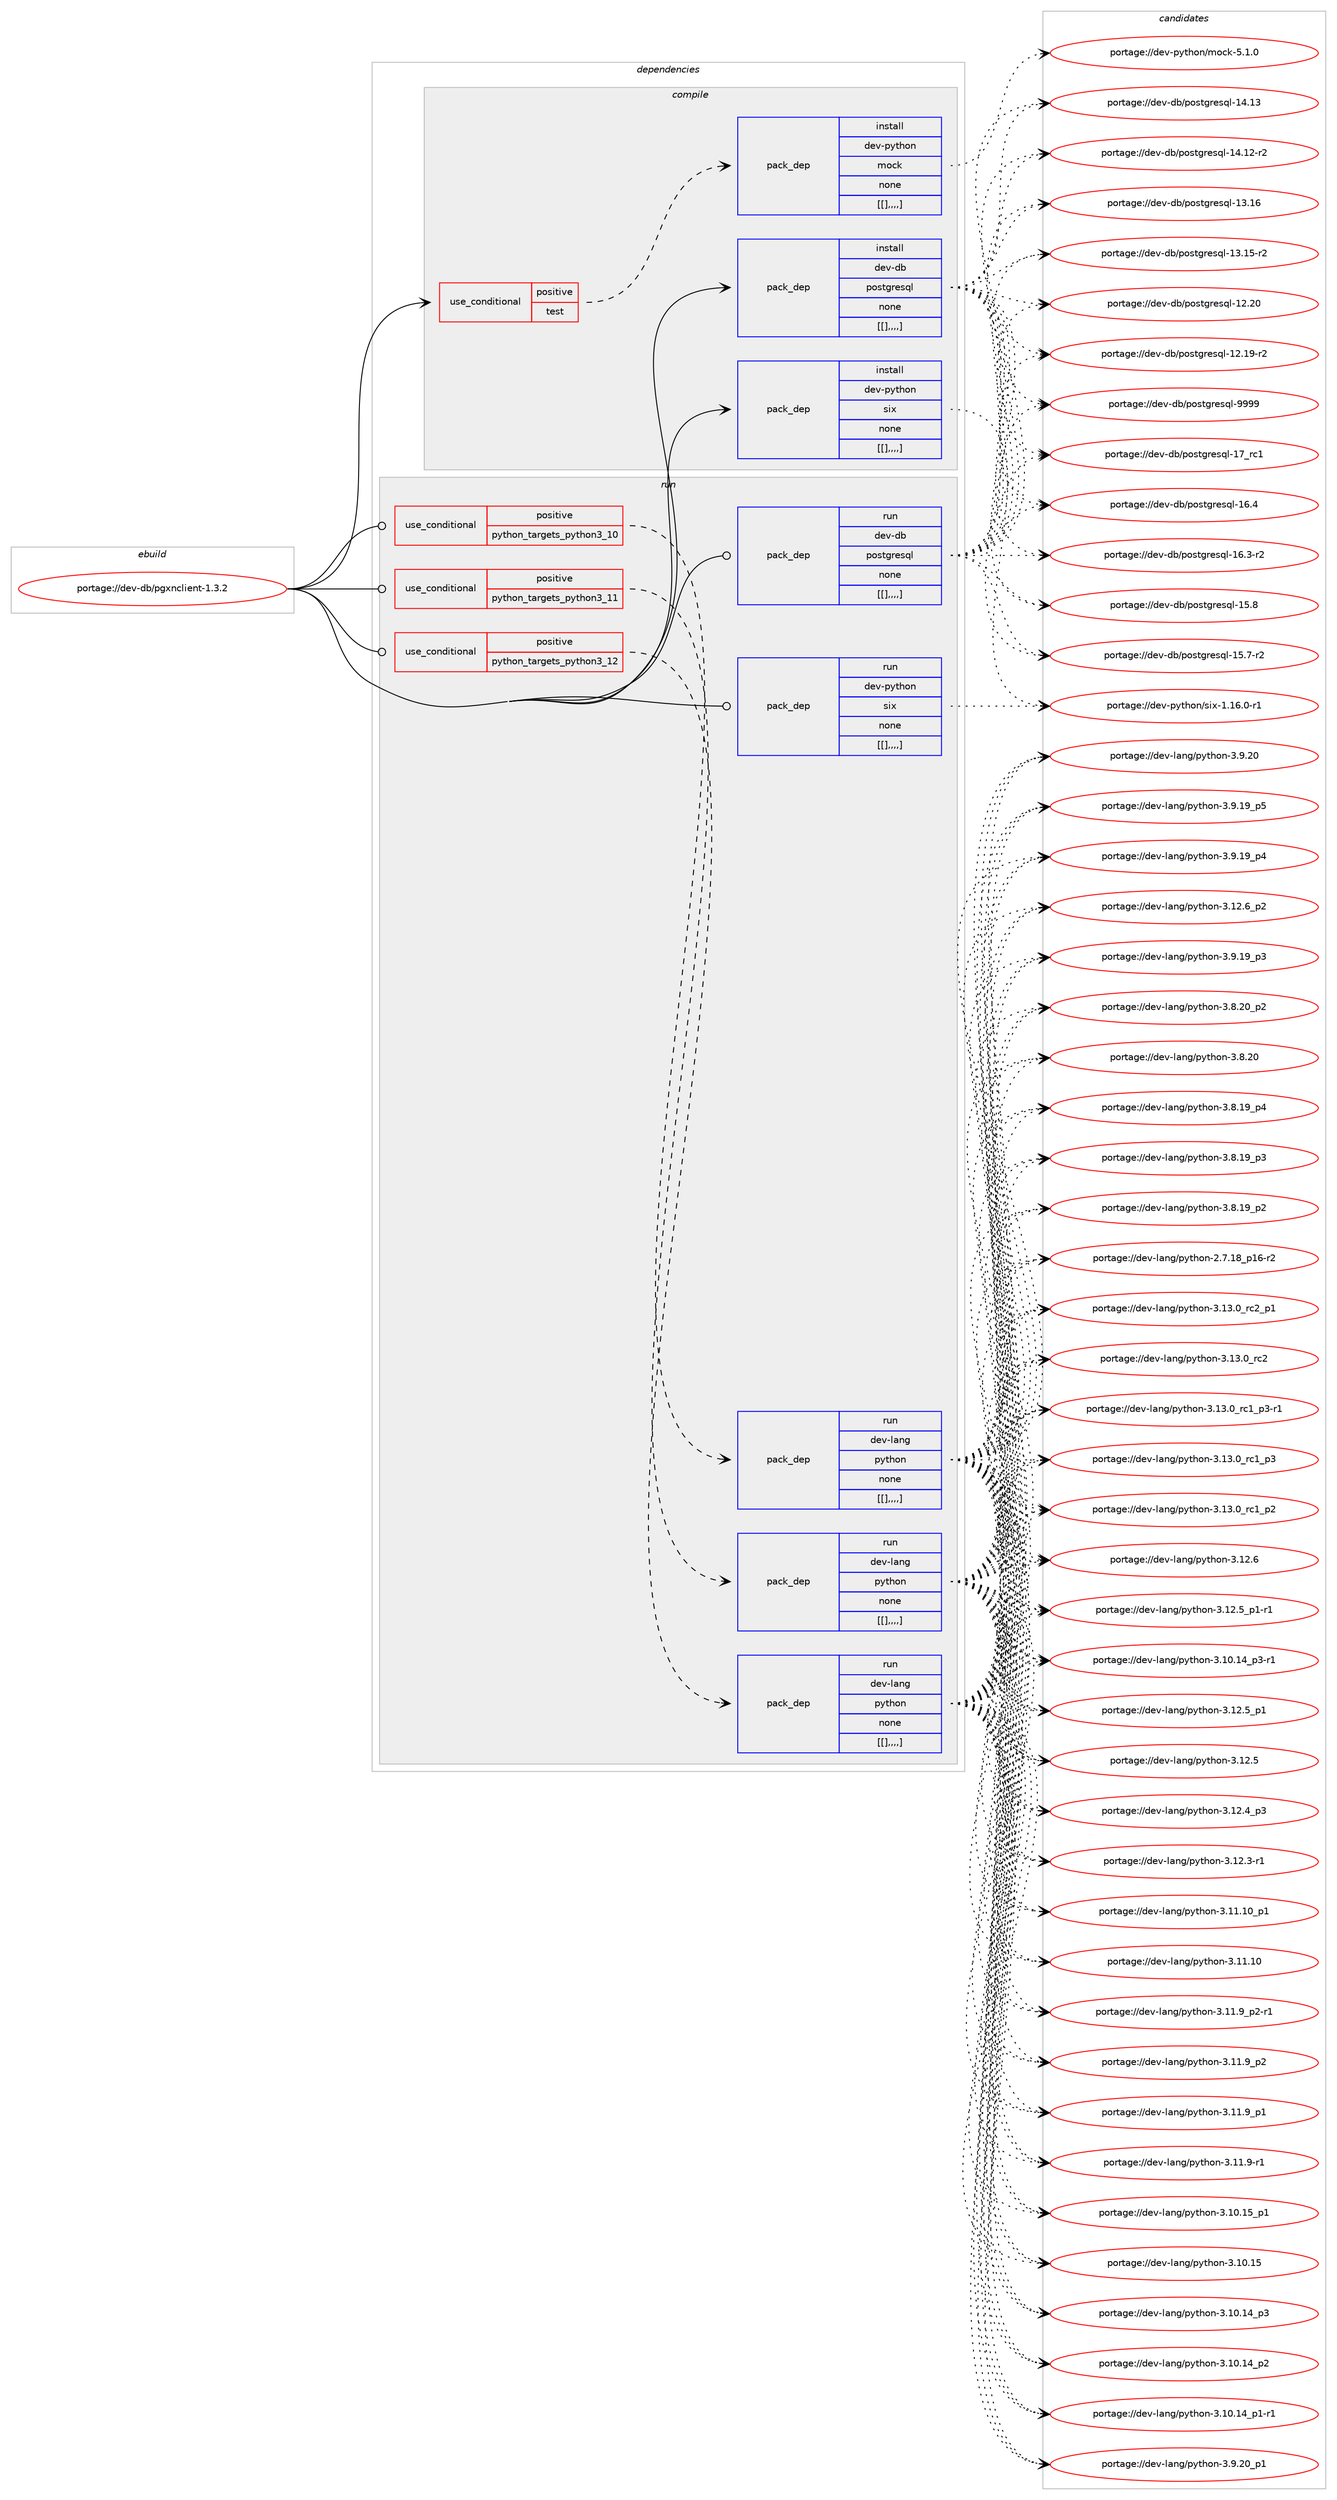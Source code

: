 digraph prolog {

# *************
# Graph options
# *************

newrank=true;
concentrate=true;
compound=true;
graph [rankdir=LR,fontname=Helvetica,fontsize=10,ranksep=1.5];#, ranksep=2.5, nodesep=0.2];
edge  [arrowhead=vee];
node  [fontname=Helvetica,fontsize=10];

# **********
# The ebuild
# **********

subgraph cluster_leftcol {
color=gray;
label=<<i>ebuild</i>>;
id [label="portage://dev-db/pgxnclient-1.3.2", color=red, width=4, href="../dev-db/pgxnclient-1.3.2.svg"];
}

# ****************
# The dependencies
# ****************

subgraph cluster_midcol {
color=gray;
label=<<i>dependencies</i>>;
subgraph cluster_compile {
fillcolor="#eeeeee";
style=filled;
label=<<i>compile</i>>;
subgraph cond18395 {
dependency68870 [label=<<TABLE BORDER="0" CELLBORDER="1" CELLSPACING="0" CELLPADDING="4"><TR><TD ROWSPAN="3" CELLPADDING="10">use_conditional</TD></TR><TR><TD>positive</TD></TR><TR><TD>test</TD></TR></TABLE>>, shape=none, color=red];
subgraph pack49534 {
dependency68871 [label=<<TABLE BORDER="0" CELLBORDER="1" CELLSPACING="0" CELLPADDING="4" WIDTH="220"><TR><TD ROWSPAN="6" CELLPADDING="30">pack_dep</TD></TR><TR><TD WIDTH="110">install</TD></TR><TR><TD>dev-python</TD></TR><TR><TD>mock</TD></TR><TR><TD>none</TD></TR><TR><TD>[[],,,,]</TD></TR></TABLE>>, shape=none, color=blue];
}
dependency68870:e -> dependency68871:w [weight=20,style="dashed",arrowhead="vee"];
}
id:e -> dependency68870:w [weight=20,style="solid",arrowhead="vee"];
subgraph pack49535 {
dependency68872 [label=<<TABLE BORDER="0" CELLBORDER="1" CELLSPACING="0" CELLPADDING="4" WIDTH="220"><TR><TD ROWSPAN="6" CELLPADDING="30">pack_dep</TD></TR><TR><TD WIDTH="110">install</TD></TR><TR><TD>dev-db</TD></TR><TR><TD>postgresql</TD></TR><TR><TD>none</TD></TR><TR><TD>[[],,,,]</TD></TR></TABLE>>, shape=none, color=blue];
}
id:e -> dependency68872:w [weight=20,style="solid",arrowhead="vee"];
subgraph pack49536 {
dependency68873 [label=<<TABLE BORDER="0" CELLBORDER="1" CELLSPACING="0" CELLPADDING="4" WIDTH="220"><TR><TD ROWSPAN="6" CELLPADDING="30">pack_dep</TD></TR><TR><TD WIDTH="110">install</TD></TR><TR><TD>dev-python</TD></TR><TR><TD>six</TD></TR><TR><TD>none</TD></TR><TR><TD>[[],,,,]</TD></TR></TABLE>>, shape=none, color=blue];
}
id:e -> dependency68873:w [weight=20,style="solid",arrowhead="vee"];
}
subgraph cluster_compileandrun {
fillcolor="#eeeeee";
style=filled;
label=<<i>compile and run</i>>;
}
subgraph cluster_run {
fillcolor="#eeeeee";
style=filled;
label=<<i>run</i>>;
subgraph cond18396 {
dependency68874 [label=<<TABLE BORDER="0" CELLBORDER="1" CELLSPACING="0" CELLPADDING="4"><TR><TD ROWSPAN="3" CELLPADDING="10">use_conditional</TD></TR><TR><TD>positive</TD></TR><TR><TD>python_targets_python3_10</TD></TR></TABLE>>, shape=none, color=red];
subgraph pack49537 {
dependency68875 [label=<<TABLE BORDER="0" CELLBORDER="1" CELLSPACING="0" CELLPADDING="4" WIDTH="220"><TR><TD ROWSPAN="6" CELLPADDING="30">pack_dep</TD></TR><TR><TD WIDTH="110">run</TD></TR><TR><TD>dev-lang</TD></TR><TR><TD>python</TD></TR><TR><TD>none</TD></TR><TR><TD>[[],,,,]</TD></TR></TABLE>>, shape=none, color=blue];
}
dependency68874:e -> dependency68875:w [weight=20,style="dashed",arrowhead="vee"];
}
id:e -> dependency68874:w [weight=20,style="solid",arrowhead="odot"];
subgraph cond18397 {
dependency68876 [label=<<TABLE BORDER="0" CELLBORDER="1" CELLSPACING="0" CELLPADDING="4"><TR><TD ROWSPAN="3" CELLPADDING="10">use_conditional</TD></TR><TR><TD>positive</TD></TR><TR><TD>python_targets_python3_11</TD></TR></TABLE>>, shape=none, color=red];
subgraph pack49538 {
dependency68877 [label=<<TABLE BORDER="0" CELLBORDER="1" CELLSPACING="0" CELLPADDING="4" WIDTH="220"><TR><TD ROWSPAN="6" CELLPADDING="30">pack_dep</TD></TR><TR><TD WIDTH="110">run</TD></TR><TR><TD>dev-lang</TD></TR><TR><TD>python</TD></TR><TR><TD>none</TD></TR><TR><TD>[[],,,,]</TD></TR></TABLE>>, shape=none, color=blue];
}
dependency68876:e -> dependency68877:w [weight=20,style="dashed",arrowhead="vee"];
}
id:e -> dependency68876:w [weight=20,style="solid",arrowhead="odot"];
subgraph cond18398 {
dependency68878 [label=<<TABLE BORDER="0" CELLBORDER="1" CELLSPACING="0" CELLPADDING="4"><TR><TD ROWSPAN="3" CELLPADDING="10">use_conditional</TD></TR><TR><TD>positive</TD></TR><TR><TD>python_targets_python3_12</TD></TR></TABLE>>, shape=none, color=red];
subgraph pack49539 {
dependency68879 [label=<<TABLE BORDER="0" CELLBORDER="1" CELLSPACING="0" CELLPADDING="4" WIDTH="220"><TR><TD ROWSPAN="6" CELLPADDING="30">pack_dep</TD></TR><TR><TD WIDTH="110">run</TD></TR><TR><TD>dev-lang</TD></TR><TR><TD>python</TD></TR><TR><TD>none</TD></TR><TR><TD>[[],,,,]</TD></TR></TABLE>>, shape=none, color=blue];
}
dependency68878:e -> dependency68879:w [weight=20,style="dashed",arrowhead="vee"];
}
id:e -> dependency68878:w [weight=20,style="solid",arrowhead="odot"];
subgraph pack49540 {
dependency68880 [label=<<TABLE BORDER="0" CELLBORDER="1" CELLSPACING="0" CELLPADDING="4" WIDTH="220"><TR><TD ROWSPAN="6" CELLPADDING="30">pack_dep</TD></TR><TR><TD WIDTH="110">run</TD></TR><TR><TD>dev-db</TD></TR><TR><TD>postgresql</TD></TR><TR><TD>none</TD></TR><TR><TD>[[],,,,]</TD></TR></TABLE>>, shape=none, color=blue];
}
id:e -> dependency68880:w [weight=20,style="solid",arrowhead="odot"];
subgraph pack49541 {
dependency68881 [label=<<TABLE BORDER="0" CELLBORDER="1" CELLSPACING="0" CELLPADDING="4" WIDTH="220"><TR><TD ROWSPAN="6" CELLPADDING="30">pack_dep</TD></TR><TR><TD WIDTH="110">run</TD></TR><TR><TD>dev-python</TD></TR><TR><TD>six</TD></TR><TR><TD>none</TD></TR><TR><TD>[[],,,,]</TD></TR></TABLE>>, shape=none, color=blue];
}
id:e -> dependency68881:w [weight=20,style="solid",arrowhead="odot"];
}
}

# **************
# The candidates
# **************

subgraph cluster_choices {
rank=same;
color=gray;
label=<<i>candidates</i>>;

subgraph choice49534 {
color=black;
nodesep=1;
choice100101118451121211161041111104710911199107455346494648 [label="portage://dev-python/mock-5.1.0", color=red, width=4,href="../dev-python/mock-5.1.0.svg"];
dependency68871:e -> choice100101118451121211161041111104710911199107455346494648:w [style=dotted,weight="100"];
}
subgraph choice49535 {
color=black;
nodesep=1;
choice1001011184510098471121111151161031141011151131084557575757 [label="portage://dev-db/postgresql-9999", color=red, width=4,href="../dev-db/postgresql-9999.svg"];
choice100101118451009847112111115116103114101115113108454955951149949 [label="portage://dev-db/postgresql-17_rc1", color=red, width=4,href="../dev-db/postgresql-17_rc1.svg"];
choice1001011184510098471121111151161031141011151131084549544652 [label="portage://dev-db/postgresql-16.4", color=red, width=4,href="../dev-db/postgresql-16.4.svg"];
choice10010111845100984711211111511610311410111511310845495446514511450 [label="portage://dev-db/postgresql-16.3-r2", color=red, width=4,href="../dev-db/postgresql-16.3-r2.svg"];
choice1001011184510098471121111151161031141011151131084549534656 [label="portage://dev-db/postgresql-15.8", color=red, width=4,href="../dev-db/postgresql-15.8.svg"];
choice10010111845100984711211111511610311410111511310845495346554511450 [label="portage://dev-db/postgresql-15.7-r2", color=red, width=4,href="../dev-db/postgresql-15.7-r2.svg"];
choice100101118451009847112111115116103114101115113108454952464951 [label="portage://dev-db/postgresql-14.13", color=red, width=4,href="../dev-db/postgresql-14.13.svg"];
choice1001011184510098471121111151161031141011151131084549524649504511450 [label="portage://dev-db/postgresql-14.12-r2", color=red, width=4,href="../dev-db/postgresql-14.12-r2.svg"];
choice100101118451009847112111115116103114101115113108454951464954 [label="portage://dev-db/postgresql-13.16", color=red, width=4,href="../dev-db/postgresql-13.16.svg"];
choice1001011184510098471121111151161031141011151131084549514649534511450 [label="portage://dev-db/postgresql-13.15-r2", color=red, width=4,href="../dev-db/postgresql-13.15-r2.svg"];
choice100101118451009847112111115116103114101115113108454950465048 [label="portage://dev-db/postgresql-12.20", color=red, width=4,href="../dev-db/postgresql-12.20.svg"];
choice1001011184510098471121111151161031141011151131084549504649574511450 [label="portage://dev-db/postgresql-12.19-r2", color=red, width=4,href="../dev-db/postgresql-12.19-r2.svg"];
dependency68872:e -> choice1001011184510098471121111151161031141011151131084557575757:w [style=dotted,weight="100"];
dependency68872:e -> choice100101118451009847112111115116103114101115113108454955951149949:w [style=dotted,weight="100"];
dependency68872:e -> choice1001011184510098471121111151161031141011151131084549544652:w [style=dotted,weight="100"];
dependency68872:e -> choice10010111845100984711211111511610311410111511310845495446514511450:w [style=dotted,weight="100"];
dependency68872:e -> choice1001011184510098471121111151161031141011151131084549534656:w [style=dotted,weight="100"];
dependency68872:e -> choice10010111845100984711211111511610311410111511310845495346554511450:w [style=dotted,weight="100"];
dependency68872:e -> choice100101118451009847112111115116103114101115113108454952464951:w [style=dotted,weight="100"];
dependency68872:e -> choice1001011184510098471121111151161031141011151131084549524649504511450:w [style=dotted,weight="100"];
dependency68872:e -> choice100101118451009847112111115116103114101115113108454951464954:w [style=dotted,weight="100"];
dependency68872:e -> choice1001011184510098471121111151161031141011151131084549514649534511450:w [style=dotted,weight="100"];
dependency68872:e -> choice100101118451009847112111115116103114101115113108454950465048:w [style=dotted,weight="100"];
dependency68872:e -> choice1001011184510098471121111151161031141011151131084549504649574511450:w [style=dotted,weight="100"];
}
subgraph choice49536 {
color=black;
nodesep=1;
choice1001011184511212111610411111047115105120454946495446484511449 [label="portage://dev-python/six-1.16.0-r1", color=red, width=4,href="../dev-python/six-1.16.0-r1.svg"];
dependency68873:e -> choice1001011184511212111610411111047115105120454946495446484511449:w [style=dotted,weight="100"];
}
subgraph choice49537 {
color=black;
nodesep=1;
choice100101118451089711010347112121116104111110455146495146489511499509511249 [label="portage://dev-lang/python-3.13.0_rc2_p1", color=red, width=4,href="../dev-lang/python-3.13.0_rc2_p1.svg"];
choice10010111845108971101034711212111610411111045514649514648951149950 [label="portage://dev-lang/python-3.13.0_rc2", color=red, width=4,href="../dev-lang/python-3.13.0_rc2.svg"];
choice1001011184510897110103471121211161041111104551464951464895114994995112514511449 [label="portage://dev-lang/python-3.13.0_rc1_p3-r1", color=red, width=4,href="../dev-lang/python-3.13.0_rc1_p3-r1.svg"];
choice100101118451089711010347112121116104111110455146495146489511499499511251 [label="portage://dev-lang/python-3.13.0_rc1_p3", color=red, width=4,href="../dev-lang/python-3.13.0_rc1_p3.svg"];
choice100101118451089711010347112121116104111110455146495146489511499499511250 [label="portage://dev-lang/python-3.13.0_rc1_p2", color=red, width=4,href="../dev-lang/python-3.13.0_rc1_p2.svg"];
choice100101118451089711010347112121116104111110455146495046549511250 [label="portage://dev-lang/python-3.12.6_p2", color=red, width=4,href="../dev-lang/python-3.12.6_p2.svg"];
choice10010111845108971101034711212111610411111045514649504654 [label="portage://dev-lang/python-3.12.6", color=red, width=4,href="../dev-lang/python-3.12.6.svg"];
choice1001011184510897110103471121211161041111104551464950465395112494511449 [label="portage://dev-lang/python-3.12.5_p1-r1", color=red, width=4,href="../dev-lang/python-3.12.5_p1-r1.svg"];
choice100101118451089711010347112121116104111110455146495046539511249 [label="portage://dev-lang/python-3.12.5_p1", color=red, width=4,href="../dev-lang/python-3.12.5_p1.svg"];
choice10010111845108971101034711212111610411111045514649504653 [label="portage://dev-lang/python-3.12.5", color=red, width=4,href="../dev-lang/python-3.12.5.svg"];
choice100101118451089711010347112121116104111110455146495046529511251 [label="portage://dev-lang/python-3.12.4_p3", color=red, width=4,href="../dev-lang/python-3.12.4_p3.svg"];
choice100101118451089711010347112121116104111110455146495046514511449 [label="portage://dev-lang/python-3.12.3-r1", color=red, width=4,href="../dev-lang/python-3.12.3-r1.svg"];
choice10010111845108971101034711212111610411111045514649494649489511249 [label="portage://dev-lang/python-3.11.10_p1", color=red, width=4,href="../dev-lang/python-3.11.10_p1.svg"];
choice1001011184510897110103471121211161041111104551464949464948 [label="portage://dev-lang/python-3.11.10", color=red, width=4,href="../dev-lang/python-3.11.10.svg"];
choice1001011184510897110103471121211161041111104551464949465795112504511449 [label="portage://dev-lang/python-3.11.9_p2-r1", color=red, width=4,href="../dev-lang/python-3.11.9_p2-r1.svg"];
choice100101118451089711010347112121116104111110455146494946579511250 [label="portage://dev-lang/python-3.11.9_p2", color=red, width=4,href="../dev-lang/python-3.11.9_p2.svg"];
choice100101118451089711010347112121116104111110455146494946579511249 [label="portage://dev-lang/python-3.11.9_p1", color=red, width=4,href="../dev-lang/python-3.11.9_p1.svg"];
choice100101118451089711010347112121116104111110455146494946574511449 [label="portage://dev-lang/python-3.11.9-r1", color=red, width=4,href="../dev-lang/python-3.11.9-r1.svg"];
choice10010111845108971101034711212111610411111045514649484649539511249 [label="portage://dev-lang/python-3.10.15_p1", color=red, width=4,href="../dev-lang/python-3.10.15_p1.svg"];
choice1001011184510897110103471121211161041111104551464948464953 [label="portage://dev-lang/python-3.10.15", color=red, width=4,href="../dev-lang/python-3.10.15.svg"];
choice100101118451089711010347112121116104111110455146494846495295112514511449 [label="portage://dev-lang/python-3.10.14_p3-r1", color=red, width=4,href="../dev-lang/python-3.10.14_p3-r1.svg"];
choice10010111845108971101034711212111610411111045514649484649529511251 [label="portage://dev-lang/python-3.10.14_p3", color=red, width=4,href="../dev-lang/python-3.10.14_p3.svg"];
choice10010111845108971101034711212111610411111045514649484649529511250 [label="portage://dev-lang/python-3.10.14_p2", color=red, width=4,href="../dev-lang/python-3.10.14_p2.svg"];
choice100101118451089711010347112121116104111110455146494846495295112494511449 [label="portage://dev-lang/python-3.10.14_p1-r1", color=red, width=4,href="../dev-lang/python-3.10.14_p1-r1.svg"];
choice100101118451089711010347112121116104111110455146574650489511249 [label="portage://dev-lang/python-3.9.20_p1", color=red, width=4,href="../dev-lang/python-3.9.20_p1.svg"];
choice10010111845108971101034711212111610411111045514657465048 [label="portage://dev-lang/python-3.9.20", color=red, width=4,href="../dev-lang/python-3.9.20.svg"];
choice100101118451089711010347112121116104111110455146574649579511253 [label="portage://dev-lang/python-3.9.19_p5", color=red, width=4,href="../dev-lang/python-3.9.19_p5.svg"];
choice100101118451089711010347112121116104111110455146574649579511252 [label="portage://dev-lang/python-3.9.19_p4", color=red, width=4,href="../dev-lang/python-3.9.19_p4.svg"];
choice100101118451089711010347112121116104111110455146574649579511251 [label="portage://dev-lang/python-3.9.19_p3", color=red, width=4,href="../dev-lang/python-3.9.19_p3.svg"];
choice100101118451089711010347112121116104111110455146564650489511250 [label="portage://dev-lang/python-3.8.20_p2", color=red, width=4,href="../dev-lang/python-3.8.20_p2.svg"];
choice10010111845108971101034711212111610411111045514656465048 [label="portage://dev-lang/python-3.8.20", color=red, width=4,href="../dev-lang/python-3.8.20.svg"];
choice100101118451089711010347112121116104111110455146564649579511252 [label="portage://dev-lang/python-3.8.19_p4", color=red, width=4,href="../dev-lang/python-3.8.19_p4.svg"];
choice100101118451089711010347112121116104111110455146564649579511251 [label="portage://dev-lang/python-3.8.19_p3", color=red, width=4,href="../dev-lang/python-3.8.19_p3.svg"];
choice100101118451089711010347112121116104111110455146564649579511250 [label="portage://dev-lang/python-3.8.19_p2", color=red, width=4,href="../dev-lang/python-3.8.19_p2.svg"];
choice100101118451089711010347112121116104111110455046554649569511249544511450 [label="portage://dev-lang/python-2.7.18_p16-r2", color=red, width=4,href="../dev-lang/python-2.7.18_p16-r2.svg"];
dependency68875:e -> choice100101118451089711010347112121116104111110455146495146489511499509511249:w [style=dotted,weight="100"];
dependency68875:e -> choice10010111845108971101034711212111610411111045514649514648951149950:w [style=dotted,weight="100"];
dependency68875:e -> choice1001011184510897110103471121211161041111104551464951464895114994995112514511449:w [style=dotted,weight="100"];
dependency68875:e -> choice100101118451089711010347112121116104111110455146495146489511499499511251:w [style=dotted,weight="100"];
dependency68875:e -> choice100101118451089711010347112121116104111110455146495146489511499499511250:w [style=dotted,weight="100"];
dependency68875:e -> choice100101118451089711010347112121116104111110455146495046549511250:w [style=dotted,weight="100"];
dependency68875:e -> choice10010111845108971101034711212111610411111045514649504654:w [style=dotted,weight="100"];
dependency68875:e -> choice1001011184510897110103471121211161041111104551464950465395112494511449:w [style=dotted,weight="100"];
dependency68875:e -> choice100101118451089711010347112121116104111110455146495046539511249:w [style=dotted,weight="100"];
dependency68875:e -> choice10010111845108971101034711212111610411111045514649504653:w [style=dotted,weight="100"];
dependency68875:e -> choice100101118451089711010347112121116104111110455146495046529511251:w [style=dotted,weight="100"];
dependency68875:e -> choice100101118451089711010347112121116104111110455146495046514511449:w [style=dotted,weight="100"];
dependency68875:e -> choice10010111845108971101034711212111610411111045514649494649489511249:w [style=dotted,weight="100"];
dependency68875:e -> choice1001011184510897110103471121211161041111104551464949464948:w [style=dotted,weight="100"];
dependency68875:e -> choice1001011184510897110103471121211161041111104551464949465795112504511449:w [style=dotted,weight="100"];
dependency68875:e -> choice100101118451089711010347112121116104111110455146494946579511250:w [style=dotted,weight="100"];
dependency68875:e -> choice100101118451089711010347112121116104111110455146494946579511249:w [style=dotted,weight="100"];
dependency68875:e -> choice100101118451089711010347112121116104111110455146494946574511449:w [style=dotted,weight="100"];
dependency68875:e -> choice10010111845108971101034711212111610411111045514649484649539511249:w [style=dotted,weight="100"];
dependency68875:e -> choice1001011184510897110103471121211161041111104551464948464953:w [style=dotted,weight="100"];
dependency68875:e -> choice100101118451089711010347112121116104111110455146494846495295112514511449:w [style=dotted,weight="100"];
dependency68875:e -> choice10010111845108971101034711212111610411111045514649484649529511251:w [style=dotted,weight="100"];
dependency68875:e -> choice10010111845108971101034711212111610411111045514649484649529511250:w [style=dotted,weight="100"];
dependency68875:e -> choice100101118451089711010347112121116104111110455146494846495295112494511449:w [style=dotted,weight="100"];
dependency68875:e -> choice100101118451089711010347112121116104111110455146574650489511249:w [style=dotted,weight="100"];
dependency68875:e -> choice10010111845108971101034711212111610411111045514657465048:w [style=dotted,weight="100"];
dependency68875:e -> choice100101118451089711010347112121116104111110455146574649579511253:w [style=dotted,weight="100"];
dependency68875:e -> choice100101118451089711010347112121116104111110455146574649579511252:w [style=dotted,weight="100"];
dependency68875:e -> choice100101118451089711010347112121116104111110455146574649579511251:w [style=dotted,weight="100"];
dependency68875:e -> choice100101118451089711010347112121116104111110455146564650489511250:w [style=dotted,weight="100"];
dependency68875:e -> choice10010111845108971101034711212111610411111045514656465048:w [style=dotted,weight="100"];
dependency68875:e -> choice100101118451089711010347112121116104111110455146564649579511252:w [style=dotted,weight="100"];
dependency68875:e -> choice100101118451089711010347112121116104111110455146564649579511251:w [style=dotted,weight="100"];
dependency68875:e -> choice100101118451089711010347112121116104111110455146564649579511250:w [style=dotted,weight="100"];
dependency68875:e -> choice100101118451089711010347112121116104111110455046554649569511249544511450:w [style=dotted,weight="100"];
}
subgraph choice49538 {
color=black;
nodesep=1;
choice100101118451089711010347112121116104111110455146495146489511499509511249 [label="portage://dev-lang/python-3.13.0_rc2_p1", color=red, width=4,href="../dev-lang/python-3.13.0_rc2_p1.svg"];
choice10010111845108971101034711212111610411111045514649514648951149950 [label="portage://dev-lang/python-3.13.0_rc2", color=red, width=4,href="../dev-lang/python-3.13.0_rc2.svg"];
choice1001011184510897110103471121211161041111104551464951464895114994995112514511449 [label="portage://dev-lang/python-3.13.0_rc1_p3-r1", color=red, width=4,href="../dev-lang/python-3.13.0_rc1_p3-r1.svg"];
choice100101118451089711010347112121116104111110455146495146489511499499511251 [label="portage://dev-lang/python-3.13.0_rc1_p3", color=red, width=4,href="../dev-lang/python-3.13.0_rc1_p3.svg"];
choice100101118451089711010347112121116104111110455146495146489511499499511250 [label="portage://dev-lang/python-3.13.0_rc1_p2", color=red, width=4,href="../dev-lang/python-3.13.0_rc1_p2.svg"];
choice100101118451089711010347112121116104111110455146495046549511250 [label="portage://dev-lang/python-3.12.6_p2", color=red, width=4,href="../dev-lang/python-3.12.6_p2.svg"];
choice10010111845108971101034711212111610411111045514649504654 [label="portage://dev-lang/python-3.12.6", color=red, width=4,href="../dev-lang/python-3.12.6.svg"];
choice1001011184510897110103471121211161041111104551464950465395112494511449 [label="portage://dev-lang/python-3.12.5_p1-r1", color=red, width=4,href="../dev-lang/python-3.12.5_p1-r1.svg"];
choice100101118451089711010347112121116104111110455146495046539511249 [label="portage://dev-lang/python-3.12.5_p1", color=red, width=4,href="../dev-lang/python-3.12.5_p1.svg"];
choice10010111845108971101034711212111610411111045514649504653 [label="portage://dev-lang/python-3.12.5", color=red, width=4,href="../dev-lang/python-3.12.5.svg"];
choice100101118451089711010347112121116104111110455146495046529511251 [label="portage://dev-lang/python-3.12.4_p3", color=red, width=4,href="../dev-lang/python-3.12.4_p3.svg"];
choice100101118451089711010347112121116104111110455146495046514511449 [label="portage://dev-lang/python-3.12.3-r1", color=red, width=4,href="../dev-lang/python-3.12.3-r1.svg"];
choice10010111845108971101034711212111610411111045514649494649489511249 [label="portage://dev-lang/python-3.11.10_p1", color=red, width=4,href="../dev-lang/python-3.11.10_p1.svg"];
choice1001011184510897110103471121211161041111104551464949464948 [label="portage://dev-lang/python-3.11.10", color=red, width=4,href="../dev-lang/python-3.11.10.svg"];
choice1001011184510897110103471121211161041111104551464949465795112504511449 [label="portage://dev-lang/python-3.11.9_p2-r1", color=red, width=4,href="../dev-lang/python-3.11.9_p2-r1.svg"];
choice100101118451089711010347112121116104111110455146494946579511250 [label="portage://dev-lang/python-3.11.9_p2", color=red, width=4,href="../dev-lang/python-3.11.9_p2.svg"];
choice100101118451089711010347112121116104111110455146494946579511249 [label="portage://dev-lang/python-3.11.9_p1", color=red, width=4,href="../dev-lang/python-3.11.9_p1.svg"];
choice100101118451089711010347112121116104111110455146494946574511449 [label="portage://dev-lang/python-3.11.9-r1", color=red, width=4,href="../dev-lang/python-3.11.9-r1.svg"];
choice10010111845108971101034711212111610411111045514649484649539511249 [label="portage://dev-lang/python-3.10.15_p1", color=red, width=4,href="../dev-lang/python-3.10.15_p1.svg"];
choice1001011184510897110103471121211161041111104551464948464953 [label="portage://dev-lang/python-3.10.15", color=red, width=4,href="../dev-lang/python-3.10.15.svg"];
choice100101118451089711010347112121116104111110455146494846495295112514511449 [label="portage://dev-lang/python-3.10.14_p3-r1", color=red, width=4,href="../dev-lang/python-3.10.14_p3-r1.svg"];
choice10010111845108971101034711212111610411111045514649484649529511251 [label="portage://dev-lang/python-3.10.14_p3", color=red, width=4,href="../dev-lang/python-3.10.14_p3.svg"];
choice10010111845108971101034711212111610411111045514649484649529511250 [label="portage://dev-lang/python-3.10.14_p2", color=red, width=4,href="../dev-lang/python-3.10.14_p2.svg"];
choice100101118451089711010347112121116104111110455146494846495295112494511449 [label="portage://dev-lang/python-3.10.14_p1-r1", color=red, width=4,href="../dev-lang/python-3.10.14_p1-r1.svg"];
choice100101118451089711010347112121116104111110455146574650489511249 [label="portage://dev-lang/python-3.9.20_p1", color=red, width=4,href="../dev-lang/python-3.9.20_p1.svg"];
choice10010111845108971101034711212111610411111045514657465048 [label="portage://dev-lang/python-3.9.20", color=red, width=4,href="../dev-lang/python-3.9.20.svg"];
choice100101118451089711010347112121116104111110455146574649579511253 [label="portage://dev-lang/python-3.9.19_p5", color=red, width=4,href="../dev-lang/python-3.9.19_p5.svg"];
choice100101118451089711010347112121116104111110455146574649579511252 [label="portage://dev-lang/python-3.9.19_p4", color=red, width=4,href="../dev-lang/python-3.9.19_p4.svg"];
choice100101118451089711010347112121116104111110455146574649579511251 [label="portage://dev-lang/python-3.9.19_p3", color=red, width=4,href="../dev-lang/python-3.9.19_p3.svg"];
choice100101118451089711010347112121116104111110455146564650489511250 [label="portage://dev-lang/python-3.8.20_p2", color=red, width=4,href="../dev-lang/python-3.8.20_p2.svg"];
choice10010111845108971101034711212111610411111045514656465048 [label="portage://dev-lang/python-3.8.20", color=red, width=4,href="../dev-lang/python-3.8.20.svg"];
choice100101118451089711010347112121116104111110455146564649579511252 [label="portage://dev-lang/python-3.8.19_p4", color=red, width=4,href="../dev-lang/python-3.8.19_p4.svg"];
choice100101118451089711010347112121116104111110455146564649579511251 [label="portage://dev-lang/python-3.8.19_p3", color=red, width=4,href="../dev-lang/python-3.8.19_p3.svg"];
choice100101118451089711010347112121116104111110455146564649579511250 [label="portage://dev-lang/python-3.8.19_p2", color=red, width=4,href="../dev-lang/python-3.8.19_p2.svg"];
choice100101118451089711010347112121116104111110455046554649569511249544511450 [label="portage://dev-lang/python-2.7.18_p16-r2", color=red, width=4,href="../dev-lang/python-2.7.18_p16-r2.svg"];
dependency68877:e -> choice100101118451089711010347112121116104111110455146495146489511499509511249:w [style=dotted,weight="100"];
dependency68877:e -> choice10010111845108971101034711212111610411111045514649514648951149950:w [style=dotted,weight="100"];
dependency68877:e -> choice1001011184510897110103471121211161041111104551464951464895114994995112514511449:w [style=dotted,weight="100"];
dependency68877:e -> choice100101118451089711010347112121116104111110455146495146489511499499511251:w [style=dotted,weight="100"];
dependency68877:e -> choice100101118451089711010347112121116104111110455146495146489511499499511250:w [style=dotted,weight="100"];
dependency68877:e -> choice100101118451089711010347112121116104111110455146495046549511250:w [style=dotted,weight="100"];
dependency68877:e -> choice10010111845108971101034711212111610411111045514649504654:w [style=dotted,weight="100"];
dependency68877:e -> choice1001011184510897110103471121211161041111104551464950465395112494511449:w [style=dotted,weight="100"];
dependency68877:e -> choice100101118451089711010347112121116104111110455146495046539511249:w [style=dotted,weight="100"];
dependency68877:e -> choice10010111845108971101034711212111610411111045514649504653:w [style=dotted,weight="100"];
dependency68877:e -> choice100101118451089711010347112121116104111110455146495046529511251:w [style=dotted,weight="100"];
dependency68877:e -> choice100101118451089711010347112121116104111110455146495046514511449:w [style=dotted,weight="100"];
dependency68877:e -> choice10010111845108971101034711212111610411111045514649494649489511249:w [style=dotted,weight="100"];
dependency68877:e -> choice1001011184510897110103471121211161041111104551464949464948:w [style=dotted,weight="100"];
dependency68877:e -> choice1001011184510897110103471121211161041111104551464949465795112504511449:w [style=dotted,weight="100"];
dependency68877:e -> choice100101118451089711010347112121116104111110455146494946579511250:w [style=dotted,weight="100"];
dependency68877:e -> choice100101118451089711010347112121116104111110455146494946579511249:w [style=dotted,weight="100"];
dependency68877:e -> choice100101118451089711010347112121116104111110455146494946574511449:w [style=dotted,weight="100"];
dependency68877:e -> choice10010111845108971101034711212111610411111045514649484649539511249:w [style=dotted,weight="100"];
dependency68877:e -> choice1001011184510897110103471121211161041111104551464948464953:w [style=dotted,weight="100"];
dependency68877:e -> choice100101118451089711010347112121116104111110455146494846495295112514511449:w [style=dotted,weight="100"];
dependency68877:e -> choice10010111845108971101034711212111610411111045514649484649529511251:w [style=dotted,weight="100"];
dependency68877:e -> choice10010111845108971101034711212111610411111045514649484649529511250:w [style=dotted,weight="100"];
dependency68877:e -> choice100101118451089711010347112121116104111110455146494846495295112494511449:w [style=dotted,weight="100"];
dependency68877:e -> choice100101118451089711010347112121116104111110455146574650489511249:w [style=dotted,weight="100"];
dependency68877:e -> choice10010111845108971101034711212111610411111045514657465048:w [style=dotted,weight="100"];
dependency68877:e -> choice100101118451089711010347112121116104111110455146574649579511253:w [style=dotted,weight="100"];
dependency68877:e -> choice100101118451089711010347112121116104111110455146574649579511252:w [style=dotted,weight="100"];
dependency68877:e -> choice100101118451089711010347112121116104111110455146574649579511251:w [style=dotted,weight="100"];
dependency68877:e -> choice100101118451089711010347112121116104111110455146564650489511250:w [style=dotted,weight="100"];
dependency68877:e -> choice10010111845108971101034711212111610411111045514656465048:w [style=dotted,weight="100"];
dependency68877:e -> choice100101118451089711010347112121116104111110455146564649579511252:w [style=dotted,weight="100"];
dependency68877:e -> choice100101118451089711010347112121116104111110455146564649579511251:w [style=dotted,weight="100"];
dependency68877:e -> choice100101118451089711010347112121116104111110455146564649579511250:w [style=dotted,weight="100"];
dependency68877:e -> choice100101118451089711010347112121116104111110455046554649569511249544511450:w [style=dotted,weight="100"];
}
subgraph choice49539 {
color=black;
nodesep=1;
choice100101118451089711010347112121116104111110455146495146489511499509511249 [label="portage://dev-lang/python-3.13.0_rc2_p1", color=red, width=4,href="../dev-lang/python-3.13.0_rc2_p1.svg"];
choice10010111845108971101034711212111610411111045514649514648951149950 [label="portage://dev-lang/python-3.13.0_rc2", color=red, width=4,href="../dev-lang/python-3.13.0_rc2.svg"];
choice1001011184510897110103471121211161041111104551464951464895114994995112514511449 [label="portage://dev-lang/python-3.13.0_rc1_p3-r1", color=red, width=4,href="../dev-lang/python-3.13.0_rc1_p3-r1.svg"];
choice100101118451089711010347112121116104111110455146495146489511499499511251 [label="portage://dev-lang/python-3.13.0_rc1_p3", color=red, width=4,href="../dev-lang/python-3.13.0_rc1_p3.svg"];
choice100101118451089711010347112121116104111110455146495146489511499499511250 [label="portage://dev-lang/python-3.13.0_rc1_p2", color=red, width=4,href="../dev-lang/python-3.13.0_rc1_p2.svg"];
choice100101118451089711010347112121116104111110455146495046549511250 [label="portage://dev-lang/python-3.12.6_p2", color=red, width=4,href="../dev-lang/python-3.12.6_p2.svg"];
choice10010111845108971101034711212111610411111045514649504654 [label="portage://dev-lang/python-3.12.6", color=red, width=4,href="../dev-lang/python-3.12.6.svg"];
choice1001011184510897110103471121211161041111104551464950465395112494511449 [label="portage://dev-lang/python-3.12.5_p1-r1", color=red, width=4,href="../dev-lang/python-3.12.5_p1-r1.svg"];
choice100101118451089711010347112121116104111110455146495046539511249 [label="portage://dev-lang/python-3.12.5_p1", color=red, width=4,href="../dev-lang/python-3.12.5_p1.svg"];
choice10010111845108971101034711212111610411111045514649504653 [label="portage://dev-lang/python-3.12.5", color=red, width=4,href="../dev-lang/python-3.12.5.svg"];
choice100101118451089711010347112121116104111110455146495046529511251 [label="portage://dev-lang/python-3.12.4_p3", color=red, width=4,href="../dev-lang/python-3.12.4_p3.svg"];
choice100101118451089711010347112121116104111110455146495046514511449 [label="portage://dev-lang/python-3.12.3-r1", color=red, width=4,href="../dev-lang/python-3.12.3-r1.svg"];
choice10010111845108971101034711212111610411111045514649494649489511249 [label="portage://dev-lang/python-3.11.10_p1", color=red, width=4,href="../dev-lang/python-3.11.10_p1.svg"];
choice1001011184510897110103471121211161041111104551464949464948 [label="portage://dev-lang/python-3.11.10", color=red, width=4,href="../dev-lang/python-3.11.10.svg"];
choice1001011184510897110103471121211161041111104551464949465795112504511449 [label="portage://dev-lang/python-3.11.9_p2-r1", color=red, width=4,href="../dev-lang/python-3.11.9_p2-r1.svg"];
choice100101118451089711010347112121116104111110455146494946579511250 [label="portage://dev-lang/python-3.11.9_p2", color=red, width=4,href="../dev-lang/python-3.11.9_p2.svg"];
choice100101118451089711010347112121116104111110455146494946579511249 [label="portage://dev-lang/python-3.11.9_p1", color=red, width=4,href="../dev-lang/python-3.11.9_p1.svg"];
choice100101118451089711010347112121116104111110455146494946574511449 [label="portage://dev-lang/python-3.11.9-r1", color=red, width=4,href="../dev-lang/python-3.11.9-r1.svg"];
choice10010111845108971101034711212111610411111045514649484649539511249 [label="portage://dev-lang/python-3.10.15_p1", color=red, width=4,href="../dev-lang/python-3.10.15_p1.svg"];
choice1001011184510897110103471121211161041111104551464948464953 [label="portage://dev-lang/python-3.10.15", color=red, width=4,href="../dev-lang/python-3.10.15.svg"];
choice100101118451089711010347112121116104111110455146494846495295112514511449 [label="portage://dev-lang/python-3.10.14_p3-r1", color=red, width=4,href="../dev-lang/python-3.10.14_p3-r1.svg"];
choice10010111845108971101034711212111610411111045514649484649529511251 [label="portage://dev-lang/python-3.10.14_p3", color=red, width=4,href="../dev-lang/python-3.10.14_p3.svg"];
choice10010111845108971101034711212111610411111045514649484649529511250 [label="portage://dev-lang/python-3.10.14_p2", color=red, width=4,href="../dev-lang/python-3.10.14_p2.svg"];
choice100101118451089711010347112121116104111110455146494846495295112494511449 [label="portage://dev-lang/python-3.10.14_p1-r1", color=red, width=4,href="../dev-lang/python-3.10.14_p1-r1.svg"];
choice100101118451089711010347112121116104111110455146574650489511249 [label="portage://dev-lang/python-3.9.20_p1", color=red, width=4,href="../dev-lang/python-3.9.20_p1.svg"];
choice10010111845108971101034711212111610411111045514657465048 [label="portage://dev-lang/python-3.9.20", color=red, width=4,href="../dev-lang/python-3.9.20.svg"];
choice100101118451089711010347112121116104111110455146574649579511253 [label="portage://dev-lang/python-3.9.19_p5", color=red, width=4,href="../dev-lang/python-3.9.19_p5.svg"];
choice100101118451089711010347112121116104111110455146574649579511252 [label="portage://dev-lang/python-3.9.19_p4", color=red, width=4,href="../dev-lang/python-3.9.19_p4.svg"];
choice100101118451089711010347112121116104111110455146574649579511251 [label="portage://dev-lang/python-3.9.19_p3", color=red, width=4,href="../dev-lang/python-3.9.19_p3.svg"];
choice100101118451089711010347112121116104111110455146564650489511250 [label="portage://dev-lang/python-3.8.20_p2", color=red, width=4,href="../dev-lang/python-3.8.20_p2.svg"];
choice10010111845108971101034711212111610411111045514656465048 [label="portage://dev-lang/python-3.8.20", color=red, width=4,href="../dev-lang/python-3.8.20.svg"];
choice100101118451089711010347112121116104111110455146564649579511252 [label="portage://dev-lang/python-3.8.19_p4", color=red, width=4,href="../dev-lang/python-3.8.19_p4.svg"];
choice100101118451089711010347112121116104111110455146564649579511251 [label="portage://dev-lang/python-3.8.19_p3", color=red, width=4,href="../dev-lang/python-3.8.19_p3.svg"];
choice100101118451089711010347112121116104111110455146564649579511250 [label="portage://dev-lang/python-3.8.19_p2", color=red, width=4,href="../dev-lang/python-3.8.19_p2.svg"];
choice100101118451089711010347112121116104111110455046554649569511249544511450 [label="portage://dev-lang/python-2.7.18_p16-r2", color=red, width=4,href="../dev-lang/python-2.7.18_p16-r2.svg"];
dependency68879:e -> choice100101118451089711010347112121116104111110455146495146489511499509511249:w [style=dotted,weight="100"];
dependency68879:e -> choice10010111845108971101034711212111610411111045514649514648951149950:w [style=dotted,weight="100"];
dependency68879:e -> choice1001011184510897110103471121211161041111104551464951464895114994995112514511449:w [style=dotted,weight="100"];
dependency68879:e -> choice100101118451089711010347112121116104111110455146495146489511499499511251:w [style=dotted,weight="100"];
dependency68879:e -> choice100101118451089711010347112121116104111110455146495146489511499499511250:w [style=dotted,weight="100"];
dependency68879:e -> choice100101118451089711010347112121116104111110455146495046549511250:w [style=dotted,weight="100"];
dependency68879:e -> choice10010111845108971101034711212111610411111045514649504654:w [style=dotted,weight="100"];
dependency68879:e -> choice1001011184510897110103471121211161041111104551464950465395112494511449:w [style=dotted,weight="100"];
dependency68879:e -> choice100101118451089711010347112121116104111110455146495046539511249:w [style=dotted,weight="100"];
dependency68879:e -> choice10010111845108971101034711212111610411111045514649504653:w [style=dotted,weight="100"];
dependency68879:e -> choice100101118451089711010347112121116104111110455146495046529511251:w [style=dotted,weight="100"];
dependency68879:e -> choice100101118451089711010347112121116104111110455146495046514511449:w [style=dotted,weight="100"];
dependency68879:e -> choice10010111845108971101034711212111610411111045514649494649489511249:w [style=dotted,weight="100"];
dependency68879:e -> choice1001011184510897110103471121211161041111104551464949464948:w [style=dotted,weight="100"];
dependency68879:e -> choice1001011184510897110103471121211161041111104551464949465795112504511449:w [style=dotted,weight="100"];
dependency68879:e -> choice100101118451089711010347112121116104111110455146494946579511250:w [style=dotted,weight="100"];
dependency68879:e -> choice100101118451089711010347112121116104111110455146494946579511249:w [style=dotted,weight="100"];
dependency68879:e -> choice100101118451089711010347112121116104111110455146494946574511449:w [style=dotted,weight="100"];
dependency68879:e -> choice10010111845108971101034711212111610411111045514649484649539511249:w [style=dotted,weight="100"];
dependency68879:e -> choice1001011184510897110103471121211161041111104551464948464953:w [style=dotted,weight="100"];
dependency68879:e -> choice100101118451089711010347112121116104111110455146494846495295112514511449:w [style=dotted,weight="100"];
dependency68879:e -> choice10010111845108971101034711212111610411111045514649484649529511251:w [style=dotted,weight="100"];
dependency68879:e -> choice10010111845108971101034711212111610411111045514649484649529511250:w [style=dotted,weight="100"];
dependency68879:e -> choice100101118451089711010347112121116104111110455146494846495295112494511449:w [style=dotted,weight="100"];
dependency68879:e -> choice100101118451089711010347112121116104111110455146574650489511249:w [style=dotted,weight="100"];
dependency68879:e -> choice10010111845108971101034711212111610411111045514657465048:w [style=dotted,weight="100"];
dependency68879:e -> choice100101118451089711010347112121116104111110455146574649579511253:w [style=dotted,weight="100"];
dependency68879:e -> choice100101118451089711010347112121116104111110455146574649579511252:w [style=dotted,weight="100"];
dependency68879:e -> choice100101118451089711010347112121116104111110455146574649579511251:w [style=dotted,weight="100"];
dependency68879:e -> choice100101118451089711010347112121116104111110455146564650489511250:w [style=dotted,weight="100"];
dependency68879:e -> choice10010111845108971101034711212111610411111045514656465048:w [style=dotted,weight="100"];
dependency68879:e -> choice100101118451089711010347112121116104111110455146564649579511252:w [style=dotted,weight="100"];
dependency68879:e -> choice100101118451089711010347112121116104111110455146564649579511251:w [style=dotted,weight="100"];
dependency68879:e -> choice100101118451089711010347112121116104111110455146564649579511250:w [style=dotted,weight="100"];
dependency68879:e -> choice100101118451089711010347112121116104111110455046554649569511249544511450:w [style=dotted,weight="100"];
}
subgraph choice49540 {
color=black;
nodesep=1;
choice1001011184510098471121111151161031141011151131084557575757 [label="portage://dev-db/postgresql-9999", color=red, width=4,href="../dev-db/postgresql-9999.svg"];
choice100101118451009847112111115116103114101115113108454955951149949 [label="portage://dev-db/postgresql-17_rc1", color=red, width=4,href="../dev-db/postgresql-17_rc1.svg"];
choice1001011184510098471121111151161031141011151131084549544652 [label="portage://dev-db/postgresql-16.4", color=red, width=4,href="../dev-db/postgresql-16.4.svg"];
choice10010111845100984711211111511610311410111511310845495446514511450 [label="portage://dev-db/postgresql-16.3-r2", color=red, width=4,href="../dev-db/postgresql-16.3-r2.svg"];
choice1001011184510098471121111151161031141011151131084549534656 [label="portage://dev-db/postgresql-15.8", color=red, width=4,href="../dev-db/postgresql-15.8.svg"];
choice10010111845100984711211111511610311410111511310845495346554511450 [label="portage://dev-db/postgresql-15.7-r2", color=red, width=4,href="../dev-db/postgresql-15.7-r2.svg"];
choice100101118451009847112111115116103114101115113108454952464951 [label="portage://dev-db/postgresql-14.13", color=red, width=4,href="../dev-db/postgresql-14.13.svg"];
choice1001011184510098471121111151161031141011151131084549524649504511450 [label="portage://dev-db/postgresql-14.12-r2", color=red, width=4,href="../dev-db/postgresql-14.12-r2.svg"];
choice100101118451009847112111115116103114101115113108454951464954 [label="portage://dev-db/postgresql-13.16", color=red, width=4,href="../dev-db/postgresql-13.16.svg"];
choice1001011184510098471121111151161031141011151131084549514649534511450 [label="portage://dev-db/postgresql-13.15-r2", color=red, width=4,href="../dev-db/postgresql-13.15-r2.svg"];
choice100101118451009847112111115116103114101115113108454950465048 [label="portage://dev-db/postgresql-12.20", color=red, width=4,href="../dev-db/postgresql-12.20.svg"];
choice1001011184510098471121111151161031141011151131084549504649574511450 [label="portage://dev-db/postgresql-12.19-r2", color=red, width=4,href="../dev-db/postgresql-12.19-r2.svg"];
dependency68880:e -> choice1001011184510098471121111151161031141011151131084557575757:w [style=dotted,weight="100"];
dependency68880:e -> choice100101118451009847112111115116103114101115113108454955951149949:w [style=dotted,weight="100"];
dependency68880:e -> choice1001011184510098471121111151161031141011151131084549544652:w [style=dotted,weight="100"];
dependency68880:e -> choice10010111845100984711211111511610311410111511310845495446514511450:w [style=dotted,weight="100"];
dependency68880:e -> choice1001011184510098471121111151161031141011151131084549534656:w [style=dotted,weight="100"];
dependency68880:e -> choice10010111845100984711211111511610311410111511310845495346554511450:w [style=dotted,weight="100"];
dependency68880:e -> choice100101118451009847112111115116103114101115113108454952464951:w [style=dotted,weight="100"];
dependency68880:e -> choice1001011184510098471121111151161031141011151131084549524649504511450:w [style=dotted,weight="100"];
dependency68880:e -> choice100101118451009847112111115116103114101115113108454951464954:w [style=dotted,weight="100"];
dependency68880:e -> choice1001011184510098471121111151161031141011151131084549514649534511450:w [style=dotted,weight="100"];
dependency68880:e -> choice100101118451009847112111115116103114101115113108454950465048:w [style=dotted,weight="100"];
dependency68880:e -> choice1001011184510098471121111151161031141011151131084549504649574511450:w [style=dotted,weight="100"];
}
subgraph choice49541 {
color=black;
nodesep=1;
choice1001011184511212111610411111047115105120454946495446484511449 [label="portage://dev-python/six-1.16.0-r1", color=red, width=4,href="../dev-python/six-1.16.0-r1.svg"];
dependency68881:e -> choice1001011184511212111610411111047115105120454946495446484511449:w [style=dotted,weight="100"];
}
}

}
